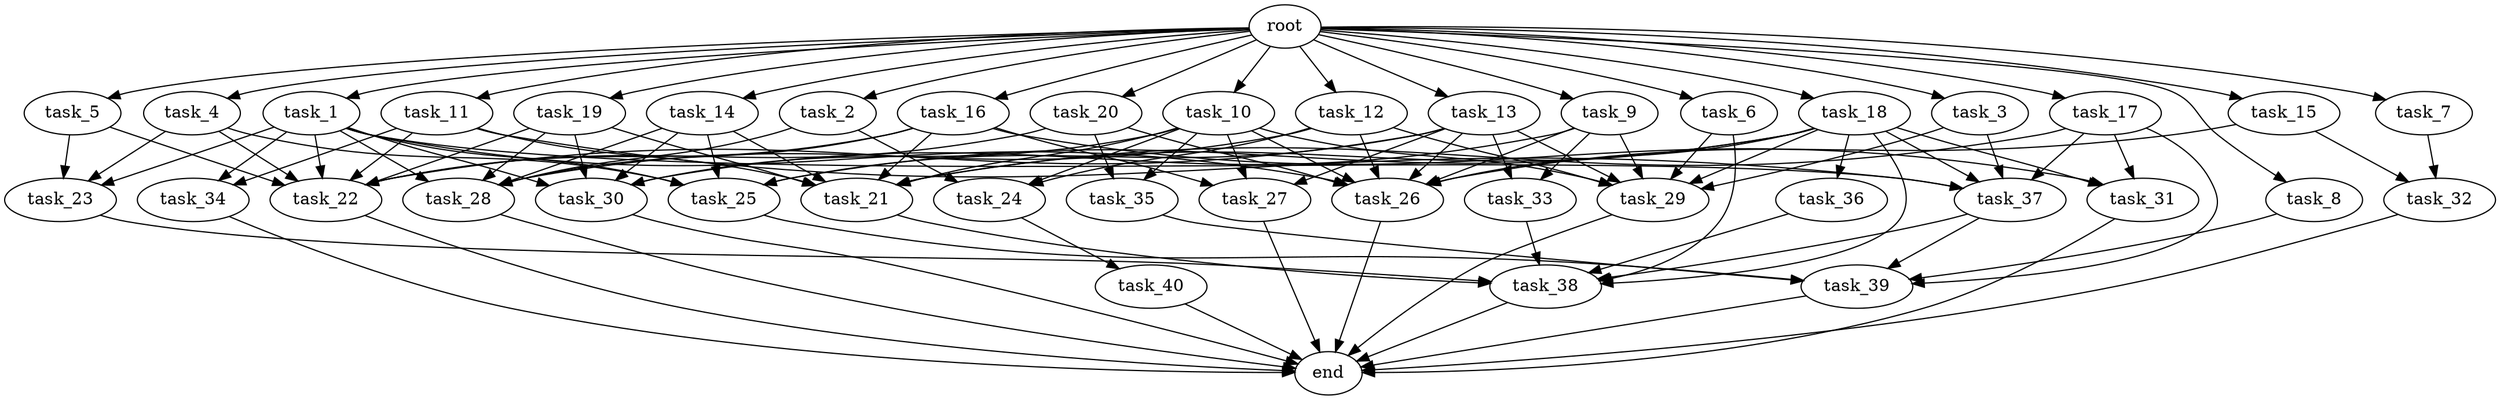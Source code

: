 digraph G {
  root [size="0.000000e+00"];
  task_1 [size="3.301647e+10"];
  task_2 [size="8.851862e+10"];
  task_3 [size="5.537736e+10"];
  task_4 [size="1.948888e+10"];
  task_5 [size="3.223369e+10"];
  task_6 [size="6.073125e+10"];
  task_7 [size="2.639168e+10"];
  task_8 [size="6.705856e+10"];
  task_9 [size="4.600601e+10"];
  task_10 [size="5.469839e+10"];
  task_11 [size="7.014881e+08"];
  task_12 [size="6.866961e+10"];
  task_13 [size="4.927111e+09"];
  task_14 [size="1.858168e+10"];
  task_15 [size="2.429631e+10"];
  task_16 [size="7.461174e+10"];
  task_17 [size="4.783209e+10"];
  task_18 [size="4.741004e+10"];
  task_19 [size="7.310635e+10"];
  task_20 [size="5.421067e+10"];
  task_21 [size="2.444362e+10"];
  task_22 [size="6.078574e+08"];
  task_23 [size="6.424248e+10"];
  task_24 [size="5.637056e+10"];
  task_25 [size="1.640260e+10"];
  task_26 [size="6.035096e+10"];
  task_27 [size="4.325434e+10"];
  task_28 [size="2.419713e+10"];
  task_29 [size="1.897348e+10"];
  task_30 [size="8.173980e+10"];
  task_31 [size="6.902342e+10"];
  task_32 [size="6.037440e+10"];
  task_33 [size="4.791101e+10"];
  task_34 [size="7.861554e+10"];
  task_35 [size="1.333481e+10"];
  task_36 [size="5.655659e+10"];
  task_37 [size="8.606249e+10"];
  task_38 [size="2.891669e+10"];
  task_39 [size="4.001413e+09"];
  task_40 [size="8.685903e+10"];
  end [size="0.000000e+00"];

  root -> task_1 [size="1.000000e-12"];
  root -> task_2 [size="1.000000e-12"];
  root -> task_3 [size="1.000000e-12"];
  root -> task_4 [size="1.000000e-12"];
  root -> task_5 [size="1.000000e-12"];
  root -> task_6 [size="1.000000e-12"];
  root -> task_7 [size="1.000000e-12"];
  root -> task_8 [size="1.000000e-12"];
  root -> task_9 [size="1.000000e-12"];
  root -> task_10 [size="1.000000e-12"];
  root -> task_11 [size="1.000000e-12"];
  root -> task_12 [size="1.000000e-12"];
  root -> task_13 [size="1.000000e-12"];
  root -> task_14 [size="1.000000e-12"];
  root -> task_15 [size="1.000000e-12"];
  root -> task_16 [size="1.000000e-12"];
  root -> task_17 [size="1.000000e-12"];
  root -> task_18 [size="1.000000e-12"];
  root -> task_19 [size="1.000000e-12"];
  root -> task_20 [size="1.000000e-12"];
  task_1 -> task_22 [size="7.598217e+05"];
  task_1 -> task_23 [size="2.141416e+08"];
  task_1 -> task_25 [size="3.280520e+07"];
  task_1 -> task_26 [size="7.543871e+07"];
  task_1 -> task_28 [size="4.032855e+07"];
  task_1 -> task_30 [size="1.634796e+08"];
  task_1 -> task_34 [size="3.930777e+08"];
  task_1 -> task_37 [size="1.721250e+08"];
  task_2 -> task_24 [size="1.879019e+08"];
  task_2 -> task_28 [size="4.032855e+07"];
  task_3 -> task_29 [size="2.710497e+07"];
  task_3 -> task_37 [size="1.721250e+08"];
  task_4 -> task_22 [size="7.598217e+05"];
  task_4 -> task_23 [size="2.141416e+08"];
  task_4 -> task_25 [size="3.280520e+07"];
  task_5 -> task_22 [size="7.598217e+05"];
  task_5 -> task_23 [size="2.141416e+08"];
  task_6 -> task_29 [size="2.710497e+07"];
  task_6 -> task_38 [size="4.130956e+07"];
  task_7 -> task_32 [size="3.018720e+08"];
  task_8 -> task_39 [size="8.002827e+06"];
  task_9 -> task_26 [size="7.543871e+07"];
  task_9 -> task_29 [size="2.710497e+07"];
  task_9 -> task_30 [size="1.634796e+08"];
  task_9 -> task_33 [size="2.395550e+08"];
  task_10 -> task_21 [size="3.491946e+07"];
  task_10 -> task_24 [size="1.879019e+08"];
  task_10 -> task_26 [size="7.543871e+07"];
  task_10 -> task_27 [size="1.441811e+08"];
  task_10 -> task_29 [size="2.710497e+07"];
  task_10 -> task_30 [size="1.634796e+08"];
  task_10 -> task_35 [size="6.667405e+07"];
  task_11 -> task_21 [size="3.491946e+07"];
  task_11 -> task_22 [size="7.598217e+05"];
  task_11 -> task_34 [size="3.930777e+08"];
  task_11 -> task_37 [size="1.721250e+08"];
  task_12 -> task_24 [size="1.879019e+08"];
  task_12 -> task_26 [size="7.543871e+07"];
  task_12 -> task_28 [size="4.032855e+07"];
  task_12 -> task_29 [size="2.710497e+07"];
  task_13 -> task_22 [size="7.598217e+05"];
  task_13 -> task_25 [size="3.280520e+07"];
  task_13 -> task_26 [size="7.543871e+07"];
  task_13 -> task_27 [size="1.441811e+08"];
  task_13 -> task_29 [size="2.710497e+07"];
  task_13 -> task_33 [size="2.395550e+08"];
  task_14 -> task_21 [size="3.491946e+07"];
  task_14 -> task_25 [size="3.280520e+07"];
  task_14 -> task_28 [size="4.032855e+07"];
  task_14 -> task_30 [size="1.634796e+08"];
  task_15 -> task_26 [size="7.543871e+07"];
  task_15 -> task_32 [size="3.018720e+08"];
  task_16 -> task_21 [size="3.491946e+07"];
  task_16 -> task_22 [size="7.598217e+05"];
  task_16 -> task_27 [size="1.441811e+08"];
  task_16 -> task_28 [size="4.032855e+07"];
  task_16 -> task_31 [size="2.300781e+08"];
  task_17 -> task_21 [size="3.491946e+07"];
  task_17 -> task_31 [size="2.300781e+08"];
  task_17 -> task_37 [size="1.721250e+08"];
  task_17 -> task_39 [size="8.002827e+06"];
  task_18 -> task_21 [size="3.491946e+07"];
  task_18 -> task_25 [size="3.280520e+07"];
  task_18 -> task_26 [size="7.543871e+07"];
  task_18 -> task_29 [size="2.710497e+07"];
  task_18 -> task_31 [size="2.300781e+08"];
  task_18 -> task_36 [size="5.655659e+08"];
  task_18 -> task_37 [size="1.721250e+08"];
  task_18 -> task_38 [size="4.130956e+07"];
  task_19 -> task_21 [size="3.491946e+07"];
  task_19 -> task_22 [size="7.598217e+05"];
  task_19 -> task_28 [size="4.032855e+07"];
  task_19 -> task_30 [size="1.634796e+08"];
  task_20 -> task_22 [size="7.598217e+05"];
  task_20 -> task_26 [size="7.543871e+07"];
  task_20 -> task_35 [size="6.667405e+07"];
  task_21 -> task_38 [size="4.130956e+07"];
  task_22 -> end [size="1.000000e-12"];
  task_23 -> task_38 [size="4.130956e+07"];
  task_24 -> task_40 [size="8.685903e+08"];
  task_25 -> task_39 [size="8.002827e+06"];
  task_26 -> end [size="1.000000e-12"];
  task_27 -> end [size="1.000000e-12"];
  task_28 -> end [size="1.000000e-12"];
  task_29 -> end [size="1.000000e-12"];
  task_30 -> end [size="1.000000e-12"];
  task_31 -> end [size="1.000000e-12"];
  task_32 -> end [size="1.000000e-12"];
  task_33 -> task_38 [size="4.130956e+07"];
  task_34 -> end [size="1.000000e-12"];
  task_35 -> task_39 [size="8.002827e+06"];
  task_36 -> task_38 [size="4.130956e+07"];
  task_37 -> task_38 [size="4.130956e+07"];
  task_37 -> task_39 [size="8.002827e+06"];
  task_38 -> end [size="1.000000e-12"];
  task_39 -> end [size="1.000000e-12"];
  task_40 -> end [size="1.000000e-12"];
}
